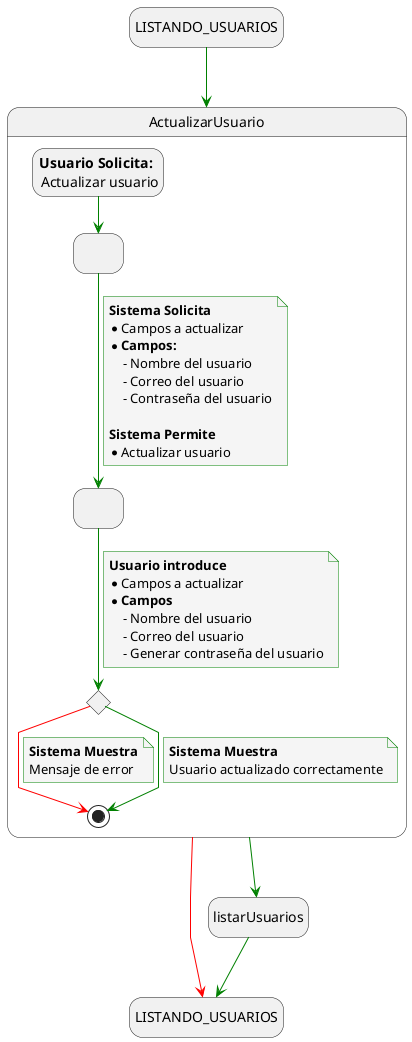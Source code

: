 @startuml actualizar_usuario

skinparam {
  NoteBackgroundColor #whiteSmoke
  ArrowColor #green
  NoteBorderColor #green
  linetype polyline
}

hide empty description

state startState as "LISTANDO_USUARIOS"
state endState as "LISTANDO_USUARIOS"

startState --> ActualizarUsuario
ActualizarUsuario --> listarUsuarios
listarUsuarios --> endState
ActualizarUsuario -[#red]-> endState

state ActualizarUsuario {
    state solicitudActualizarUsuario as " "
    state envioActualizarUsuario as " "
    state revisionActualizarUsuario <<choice>>
    state usuarioSolicita as "<b>Usuario Solicita:</b> \n Actualizar usuario"

    usuarioSolicita --> solicitudActualizarUsuario
    solicitudActualizarUsuario --> envioActualizarUsuario
    note on link
        <b>Sistema Solicita</b>
        * Campos a actualizar
        * <b>Campos:</b>
            - Nombre del usuario
            - Correo del usuario
            - Contraseña del usuario

        <b>Sistema Permite</b>
        * Actualizar usuario
    end note

    envioActualizarUsuario --> revisionActualizarUsuario
    note on link
        <b>Usuario introduce</b>
        * Campos a actualizar
        * <b>Campos</b>
            - Nombre del usuario
            - Correo del usuario
            - Generar contraseña del usuario
    end note

    revisionActualizarUsuario -[#red]-> [*]
    note on link
        <b>Sistema Muestra</b>
        Mensaje de error
    end note

   revisionActualizarUsuario --> [*]
    note on link
        <b>Sistema Muestra</b>
        Usuario actualizado correctamente
    end note

}

@enduml
